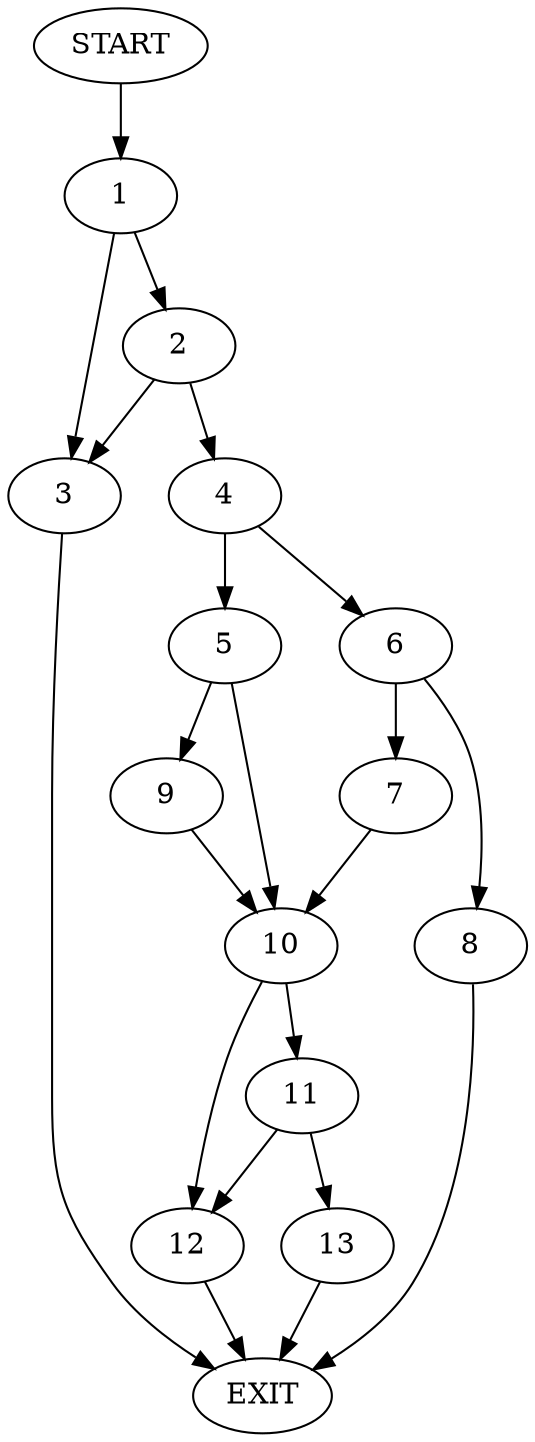 digraph {
0 [label="START"]
14 [label="EXIT"]
0 -> 1
1 -> 2
1 -> 3
3 -> 14
2 -> 4
2 -> 3
4 -> 5
4 -> 6
6 -> 7
6 -> 8
5 -> 9
5 -> 10
8 -> 14
7 -> 10
10 -> 11
10 -> 12
9 -> 10
11 -> 12
11 -> 13
12 -> 14
13 -> 14
}
